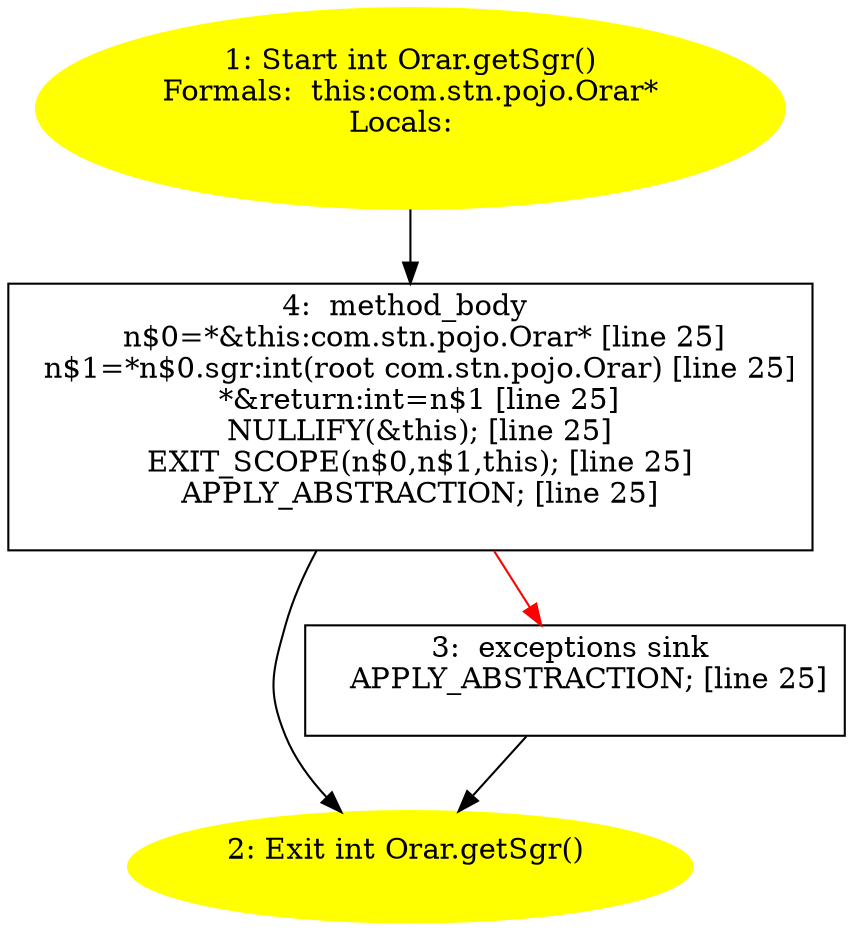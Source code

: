 /* @generated */
digraph cfg {
"com.stn.pojo.Orar.getSgr():int.113860f9f6a0618b6eb0d10d2f9e0541_1" [label="1: Start int Orar.getSgr()\nFormals:  this:com.stn.pojo.Orar*\nLocals:  \n  " color=yellow style=filled]
	

	 "com.stn.pojo.Orar.getSgr():int.113860f9f6a0618b6eb0d10d2f9e0541_1" -> "com.stn.pojo.Orar.getSgr():int.113860f9f6a0618b6eb0d10d2f9e0541_4" ;
"com.stn.pojo.Orar.getSgr():int.113860f9f6a0618b6eb0d10d2f9e0541_2" [label="2: Exit int Orar.getSgr() \n  " color=yellow style=filled]
	

"com.stn.pojo.Orar.getSgr():int.113860f9f6a0618b6eb0d10d2f9e0541_3" [label="3:  exceptions sink \n   APPLY_ABSTRACTION; [line 25]\n " shape="box"]
	

	 "com.stn.pojo.Orar.getSgr():int.113860f9f6a0618b6eb0d10d2f9e0541_3" -> "com.stn.pojo.Orar.getSgr():int.113860f9f6a0618b6eb0d10d2f9e0541_2" ;
"com.stn.pojo.Orar.getSgr():int.113860f9f6a0618b6eb0d10d2f9e0541_4" [label="4:  method_body \n   n$0=*&this:com.stn.pojo.Orar* [line 25]\n  n$1=*n$0.sgr:int(root com.stn.pojo.Orar) [line 25]\n  *&return:int=n$1 [line 25]\n  NULLIFY(&this); [line 25]\n  EXIT_SCOPE(n$0,n$1,this); [line 25]\n  APPLY_ABSTRACTION; [line 25]\n " shape="box"]
	

	 "com.stn.pojo.Orar.getSgr():int.113860f9f6a0618b6eb0d10d2f9e0541_4" -> "com.stn.pojo.Orar.getSgr():int.113860f9f6a0618b6eb0d10d2f9e0541_2" ;
	 "com.stn.pojo.Orar.getSgr():int.113860f9f6a0618b6eb0d10d2f9e0541_4" -> "com.stn.pojo.Orar.getSgr():int.113860f9f6a0618b6eb0d10d2f9e0541_3" [color="red" ];
}
